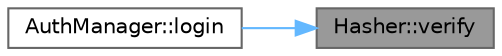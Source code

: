 digraph "Hasher::verify"
{
 // LATEX_PDF_SIZE
  bgcolor="transparent";
  edge [fontname=Helvetica,fontsize=10,labelfontname=Helvetica,labelfontsize=10];
  node [fontname=Helvetica,fontsize=10,shape=box,height=0.2,width=0.4];
  rankdir="RL";
  Node1 [id="Node000001",label="Hasher::verify",height=0.2,width=0.4,color="gray40", fillcolor="grey60", style="filled", fontcolor="black",tooltip="Xác thực mật khẩu."];
  Node1 -> Node2 [id="edge1_Node000001_Node000002",dir="back",color="steelblue1",style="solid",tooltip=" "];
  Node2 [id="Node000002",label="AuthManager::login",height=0.2,width=0.4,color="grey40", fillcolor="white", style="filled",URL="$class_auth_manager.html#a84acfd1ef4e87d4e4415b28ef1226ac1",tooltip="Đăng nhập người dùng."];
}

